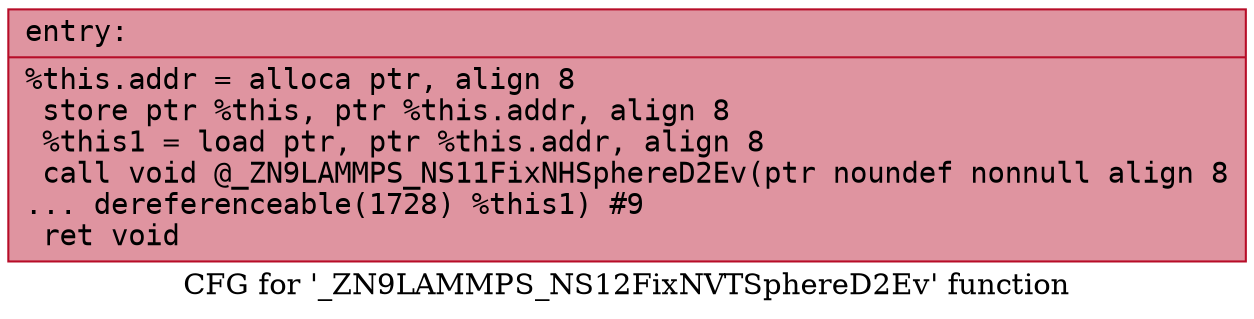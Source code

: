 digraph "CFG for '_ZN9LAMMPS_NS12FixNVTSphereD2Ev' function" {
	label="CFG for '_ZN9LAMMPS_NS12FixNVTSphereD2Ev' function";

	Node0x55f286c60e80 [shape=record,color="#b70d28ff", style=filled, fillcolor="#b70d2870" fontname="Courier",label="{entry:\l|  %this.addr = alloca ptr, align 8\l  store ptr %this, ptr %this.addr, align 8\l  %this1 = load ptr, ptr %this.addr, align 8\l  call void @_ZN9LAMMPS_NS11FixNHSphereD2Ev(ptr noundef nonnull align 8\l... dereferenceable(1728) %this1) #9\l  ret void\l}"];
}
